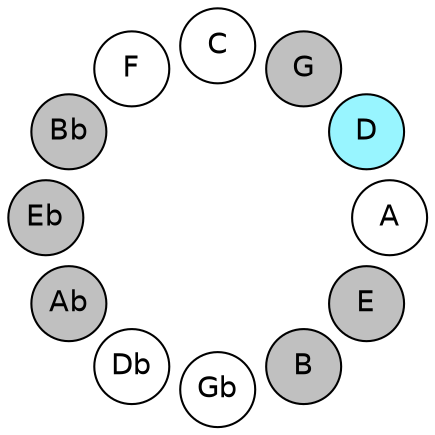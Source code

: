
graph {

layout = circo;
mindist = .1

node [shape = circle, fontname = Helvetica, margin = 0, style = filled]
edge [style=invis]

subgraph 1 {
	E -- B -- Gb -- Db -- Ab -- Eb -- Bb -- F -- C -- G -- D -- A -- E
}

E [fillcolor = gray];
B [fillcolor = gray];
Gb [fillcolor = white];
Db [fillcolor = white];
Ab [fillcolor = gray];
Eb [fillcolor = gray];
Bb [fillcolor = gray];
F [fillcolor = white];
C [fillcolor = white];
G [fillcolor = gray];
D [fillcolor = cadetblue1];
A [fillcolor = white];
}
